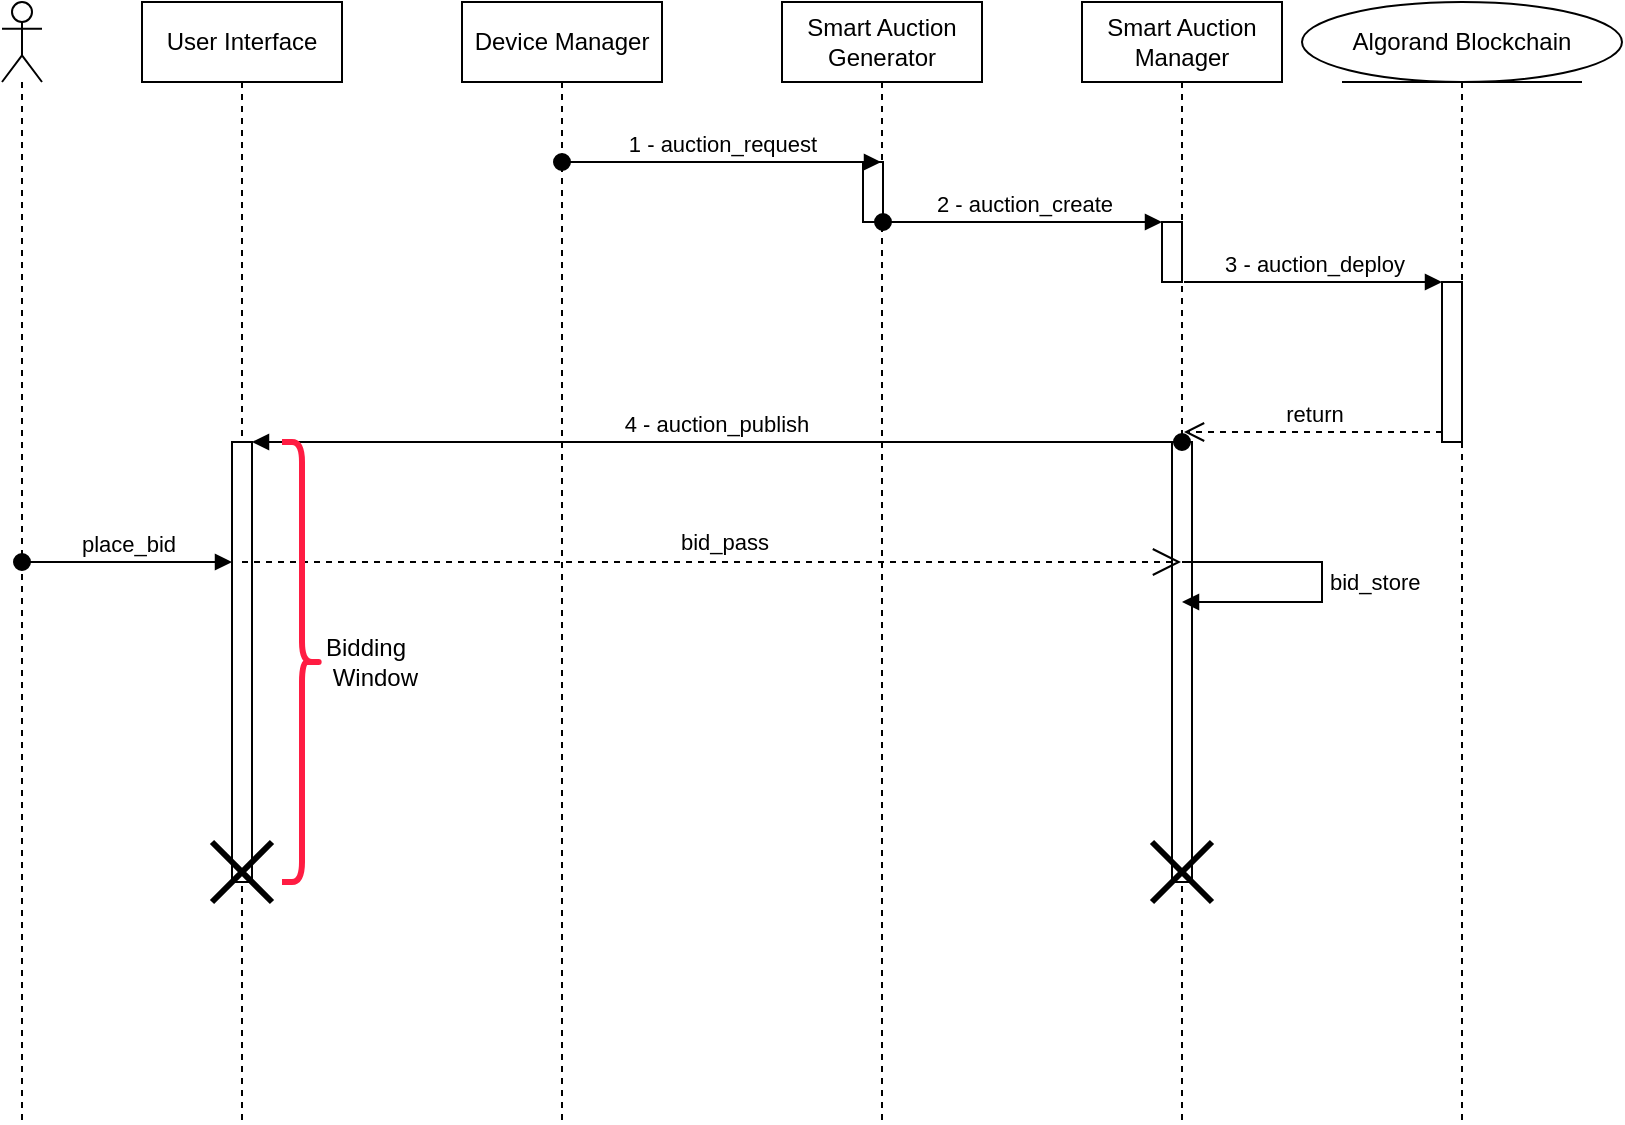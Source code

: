 <mxfile version="21.2.9" type="github">
  <diagram name="Pagina-1" id="DZtC7V4ZbZOl91H6jhJw">
    <mxGraphModel dx="838" dy="663" grid="1" gridSize="10" guides="1" tooltips="1" connect="1" arrows="1" fold="1" page="1" pageScale="1" pageWidth="827" pageHeight="1169" math="0" shadow="0">
      <root>
        <mxCell id="0" />
        <mxCell id="1" parent="0" />
        <mxCell id="v9cwIrvtGYx73TXp7SWS-9" value="" style="shape=umlLifeline;perimeter=lifelinePerimeter;whiteSpace=wrap;html=1;container=1;dropTarget=0;collapsible=0;recursiveResize=0;outlineConnect=0;portConstraint=eastwest;newEdgeStyle={&quot;edgeStyle&quot;:&quot;elbowEdgeStyle&quot;,&quot;elbow&quot;:&quot;vertical&quot;,&quot;curved&quot;:0,&quot;rounded&quot;:0};participant=umlActor;" vertex="1" parent="1">
          <mxGeometry x="10" y="40" width="20" height="560" as="geometry" />
        </mxCell>
        <mxCell id="v9cwIrvtGYx73TXp7SWS-10" value="User Interface" style="shape=umlLifeline;perimeter=lifelinePerimeter;whiteSpace=wrap;html=1;container=1;dropTarget=0;collapsible=0;recursiveResize=0;outlineConnect=0;portConstraint=eastwest;newEdgeStyle={&quot;edgeStyle&quot;:&quot;elbowEdgeStyle&quot;,&quot;elbow&quot;:&quot;vertical&quot;,&quot;curved&quot;:0,&quot;rounded&quot;:0};" vertex="1" parent="1">
          <mxGeometry x="80" y="40" width="100" height="560" as="geometry" />
        </mxCell>
        <mxCell id="v9cwIrvtGYx73TXp7SWS-32" value="" style="html=1;points=[];perimeter=orthogonalPerimeter;outlineConnect=0;targetShapes=umlLifeline;portConstraint=eastwest;newEdgeStyle={&quot;edgeStyle&quot;:&quot;elbowEdgeStyle&quot;,&quot;elbow&quot;:&quot;vertical&quot;,&quot;curved&quot;:0,&quot;rounded&quot;:0};" vertex="1" parent="v9cwIrvtGYx73TXp7SWS-10">
          <mxGeometry x="45" y="220" width="10" height="220" as="geometry" />
        </mxCell>
        <mxCell id="v9cwIrvtGYx73TXp7SWS-41" value="" style="shape=umlDestroy;whiteSpace=wrap;html=1;strokeWidth=3;targetShapes=umlLifeline;" vertex="1" parent="v9cwIrvtGYx73TXp7SWS-10">
          <mxGeometry x="35" y="420" width="30" height="30" as="geometry" />
        </mxCell>
        <mxCell id="v9cwIrvtGYx73TXp7SWS-11" value="Device Manager" style="shape=umlLifeline;perimeter=lifelinePerimeter;whiteSpace=wrap;html=1;container=1;dropTarget=0;collapsible=0;recursiveResize=0;outlineConnect=0;portConstraint=eastwest;newEdgeStyle={&quot;edgeStyle&quot;:&quot;elbowEdgeStyle&quot;,&quot;elbow&quot;:&quot;vertical&quot;,&quot;curved&quot;:0,&quot;rounded&quot;:0};" vertex="1" parent="1">
          <mxGeometry x="240" y="40" width="100" height="560" as="geometry" />
        </mxCell>
        <mxCell id="v9cwIrvtGYx73TXp7SWS-12" value="Smart Auction Generator" style="shape=umlLifeline;perimeter=lifelinePerimeter;whiteSpace=wrap;html=1;container=1;dropTarget=0;collapsible=0;recursiveResize=0;outlineConnect=0;portConstraint=eastwest;newEdgeStyle={&quot;edgeStyle&quot;:&quot;elbowEdgeStyle&quot;,&quot;elbow&quot;:&quot;vertical&quot;,&quot;curved&quot;:0,&quot;rounded&quot;:0};" vertex="1" parent="1">
          <mxGeometry x="400" y="40" width="100" height="560" as="geometry" />
        </mxCell>
        <mxCell id="v9cwIrvtGYx73TXp7SWS-21" value="" style="html=1;points=[];perimeter=orthogonalPerimeter;outlineConnect=0;targetShapes=umlLifeline;portConstraint=eastwest;newEdgeStyle={&quot;edgeStyle&quot;:&quot;elbowEdgeStyle&quot;,&quot;elbow&quot;:&quot;vertical&quot;,&quot;curved&quot;:0,&quot;rounded&quot;:0};" vertex="1" parent="v9cwIrvtGYx73TXp7SWS-12">
          <mxGeometry x="40.5" y="80" width="10" height="30" as="geometry" />
        </mxCell>
        <mxCell id="v9cwIrvtGYx73TXp7SWS-13" value="Smart Auction Manager" style="shape=umlLifeline;perimeter=lifelinePerimeter;whiteSpace=wrap;html=1;container=1;dropTarget=0;collapsible=0;recursiveResize=0;outlineConnect=0;portConstraint=eastwest;newEdgeStyle={&quot;edgeStyle&quot;:&quot;elbowEdgeStyle&quot;,&quot;elbow&quot;:&quot;vertical&quot;,&quot;curved&quot;:0,&quot;rounded&quot;:0};" vertex="1" parent="1">
          <mxGeometry x="550" y="40" width="100" height="560" as="geometry" />
        </mxCell>
        <mxCell id="v9cwIrvtGYx73TXp7SWS-25" value="" style="html=1;points=[];perimeter=orthogonalPerimeter;outlineConnect=0;targetShapes=umlLifeline;portConstraint=eastwest;newEdgeStyle={&quot;edgeStyle&quot;:&quot;elbowEdgeStyle&quot;,&quot;elbow&quot;:&quot;vertical&quot;,&quot;curved&quot;:0,&quot;rounded&quot;:0};" vertex="1" parent="v9cwIrvtGYx73TXp7SWS-13">
          <mxGeometry x="40" y="110" width="10" height="30" as="geometry" />
        </mxCell>
        <mxCell id="v9cwIrvtGYx73TXp7SWS-26" value="2 - auction_create" style="html=1;verticalAlign=bottom;startArrow=oval;endArrow=block;startSize=8;edgeStyle=elbowEdgeStyle;elbow=vertical;curved=0;rounded=0;" edge="1" parent="v9cwIrvtGYx73TXp7SWS-13" target="v9cwIrvtGYx73TXp7SWS-25">
          <mxGeometry relative="1" as="geometry">
            <mxPoint x="-99.5" y="110" as="sourcePoint" />
            <mxPoint x="60.5" y="110" as="targetPoint" />
            <Array as="points">
              <mxPoint x="-29.5" y="110" />
              <mxPoint x="0.5" y="130" />
            </Array>
          </mxGeometry>
        </mxCell>
        <mxCell id="v9cwIrvtGYx73TXp7SWS-43" value="" style="html=1;points=[];perimeter=orthogonalPerimeter;outlineConnect=0;targetShapes=umlLifeline;portConstraint=eastwest;newEdgeStyle={&quot;edgeStyle&quot;:&quot;elbowEdgeStyle&quot;,&quot;elbow&quot;:&quot;vertical&quot;,&quot;curved&quot;:0,&quot;rounded&quot;:0};" vertex="1" parent="v9cwIrvtGYx73TXp7SWS-13">
          <mxGeometry x="45" y="220" width="10" height="220" as="geometry" />
        </mxCell>
        <mxCell id="v9cwIrvtGYx73TXp7SWS-44" value="" style="shape=umlDestroy;whiteSpace=wrap;html=1;strokeWidth=3;targetShapes=umlLifeline;" vertex="1" parent="v9cwIrvtGYx73TXp7SWS-13">
          <mxGeometry x="35" y="420" width="30" height="30" as="geometry" />
        </mxCell>
        <mxCell id="v9cwIrvtGYx73TXp7SWS-14" value="Algorand Blockchain" style="shape=umlLifeline;perimeter=lifelinePerimeter;whiteSpace=wrap;html=1;container=1;dropTarget=0;collapsible=0;recursiveResize=0;outlineConnect=0;portConstraint=eastwest;newEdgeStyle={&quot;edgeStyle&quot;:&quot;elbowEdgeStyle&quot;,&quot;elbow&quot;:&quot;vertical&quot;,&quot;curved&quot;:0,&quot;rounded&quot;:0};participant=umlEntity;" vertex="1" parent="1">
          <mxGeometry x="660" y="40" width="160" height="560" as="geometry" />
        </mxCell>
        <mxCell id="v9cwIrvtGYx73TXp7SWS-27" value="" style="html=1;points=[];perimeter=orthogonalPerimeter;outlineConnect=0;targetShapes=umlLifeline;portConstraint=eastwest;newEdgeStyle={&quot;edgeStyle&quot;:&quot;elbowEdgeStyle&quot;,&quot;elbow&quot;:&quot;vertical&quot;,&quot;curved&quot;:0,&quot;rounded&quot;:0};" vertex="1" parent="v9cwIrvtGYx73TXp7SWS-14">
          <mxGeometry x="70" y="140" width="10" height="80" as="geometry" />
        </mxCell>
        <mxCell id="v9cwIrvtGYx73TXp7SWS-28" value="3 - auction_deploy" style="html=1;verticalAlign=bottom;endArrow=block;edgeStyle=elbowEdgeStyle;elbow=vertical;curved=0;rounded=0;" edge="1" target="v9cwIrvtGYx73TXp7SWS-27" parent="v9cwIrvtGYx73TXp7SWS-14">
          <mxGeometry relative="1" as="geometry">
            <mxPoint x="-59" y="140" as="sourcePoint" />
          </mxGeometry>
        </mxCell>
        <mxCell id="v9cwIrvtGYx73TXp7SWS-29" value="return" style="html=1;verticalAlign=bottom;endArrow=open;dashed=1;endSize=8;edgeStyle=elbowEdgeStyle;elbow=vertical;curved=0;rounded=0;" edge="1" source="v9cwIrvtGYx73TXp7SWS-27" parent="v9cwIrvtGYx73TXp7SWS-14">
          <mxGeometry relative="1" as="geometry">
            <mxPoint x="-59" y="215" as="targetPoint" />
          </mxGeometry>
        </mxCell>
        <mxCell id="v9cwIrvtGYx73TXp7SWS-22" value="1 - auction_request" style="html=1;verticalAlign=bottom;startArrow=oval;endArrow=block;startSize=8;edgeStyle=elbowEdgeStyle;elbow=vertical;curved=0;rounded=0;" edge="1" target="v9cwIrvtGYx73TXp7SWS-12" parent="1" source="v9cwIrvtGYx73TXp7SWS-11">
          <mxGeometry relative="1" as="geometry">
            <mxPoint x="350" y="120" as="sourcePoint" />
            <mxPoint x="510" y="120" as="targetPoint" />
            <Array as="points">
              <mxPoint x="360" y="120" />
              <mxPoint x="390" y="140" />
            </Array>
          </mxGeometry>
        </mxCell>
        <mxCell id="v9cwIrvtGYx73TXp7SWS-35" value="4 - auction_publish" style="html=1;verticalAlign=bottom;startArrow=oval;startFill=1;endArrow=block;startSize=8;edgeStyle=elbowEdgeStyle;elbow=vertical;curved=0;rounded=0;" edge="1" parent="1" target="v9cwIrvtGYx73TXp7SWS-32">
          <mxGeometry x="0.002" width="60" relative="1" as="geometry">
            <mxPoint x="600" y="260" as="sourcePoint" />
            <mxPoint x="460" y="250" as="targetPoint" />
            <mxPoint as="offset" />
          </mxGeometry>
        </mxCell>
        <mxCell id="v9cwIrvtGYx73TXp7SWS-37" value="place_bid" style="html=1;verticalAlign=bottom;startArrow=oval;startFill=1;endArrow=block;startSize=8;edgeStyle=elbowEdgeStyle;elbow=vertical;curved=0;rounded=0;" edge="1" parent="1" source="v9cwIrvtGYx73TXp7SWS-9" target="v9cwIrvtGYx73TXp7SWS-32">
          <mxGeometry width="60" relative="1" as="geometry">
            <mxPoint x="400" y="330" as="sourcePoint" />
            <mxPoint x="120" y="320" as="targetPoint" />
            <Array as="points">
              <mxPoint x="120" y="320" />
            </Array>
          </mxGeometry>
        </mxCell>
        <mxCell id="v9cwIrvtGYx73TXp7SWS-38" value="bid_pass" style="endArrow=open;endSize=12;dashed=1;html=1;rounded=0;" edge="1" parent="1" source="v9cwIrvtGYx73TXp7SWS-10" target="v9cwIrvtGYx73TXp7SWS-13">
          <mxGeometry x="0.023" y="10" width="160" relative="1" as="geometry">
            <mxPoint x="350" y="330" as="sourcePoint" />
            <mxPoint x="510" y="330" as="targetPoint" />
            <Array as="points">
              <mxPoint x="370" y="320" />
            </Array>
            <mxPoint x="1" as="offset" />
          </mxGeometry>
        </mxCell>
        <mxCell id="v9cwIrvtGYx73TXp7SWS-40" value="bid_store" style="html=1;align=left;spacingLeft=2;endArrow=block;rounded=0;edgeStyle=orthogonalEdgeStyle;curved=0;rounded=0;" edge="1" target="v9cwIrvtGYx73TXp7SWS-13" parent="1" source="v9cwIrvtGYx73TXp7SWS-13">
          <mxGeometry relative="1" as="geometry">
            <mxPoint x="420" y="310" as="sourcePoint" />
            <Array as="points">
              <mxPoint x="670" y="320" />
              <mxPoint x="670" y="340" />
            </Array>
          </mxGeometry>
        </mxCell>
        <mxCell id="v9cwIrvtGYx73TXp7SWS-42" value="Bidding &amp;nbsp;Window" style="shape=curlyBracket;whiteSpace=wrap;html=1;rounded=1;flipH=1;labelPosition=right;verticalLabelPosition=middle;align=left;verticalAlign=middle;size=0.5;fillColor=#f8cecc;strokeColor=#FF1C42;strokeWidth=3;" vertex="1" parent="1">
          <mxGeometry x="150" y="260" width="20" height="220" as="geometry" />
        </mxCell>
      </root>
    </mxGraphModel>
  </diagram>
</mxfile>
